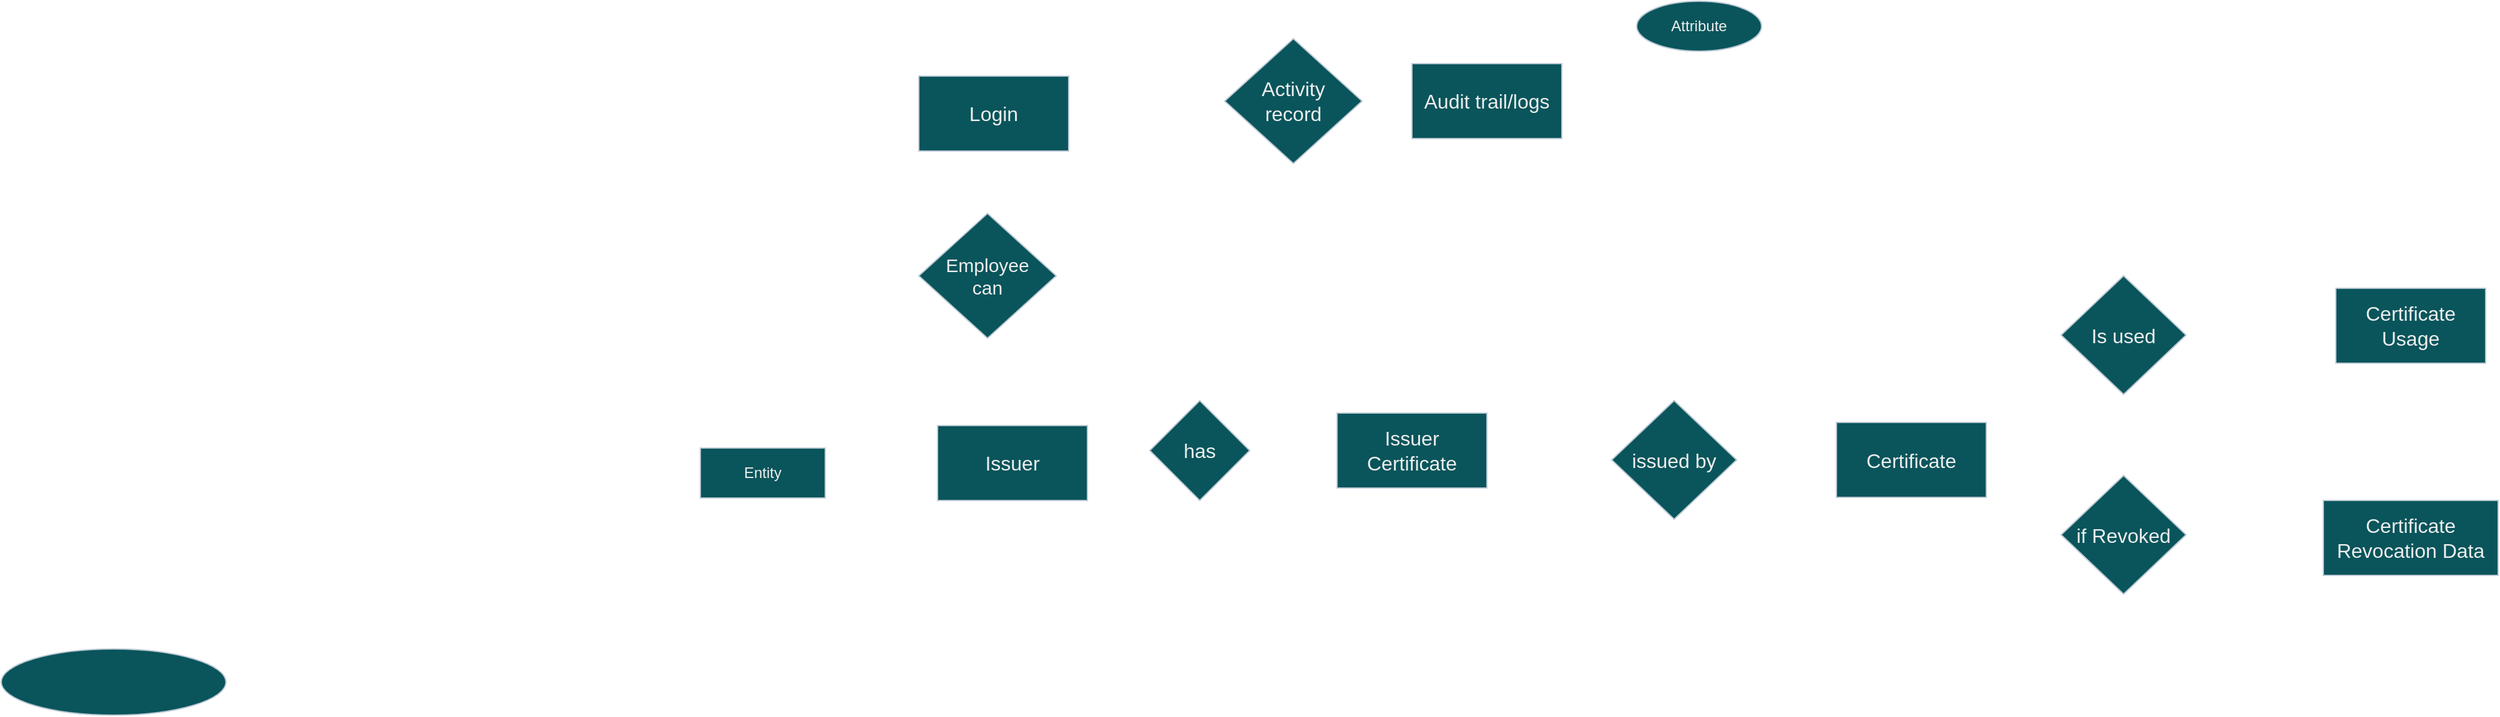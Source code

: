 <mxfile version="22.1.17" type="github">
  <diagram name="Page-1" id="Z4D-REcWQsaUOZwEIkcD">
    <mxGraphModel dx="2520" dy="1575" grid="1" gridSize="10" guides="1" tooltips="1" connect="1" arrows="1" fold="1" page="1" pageScale="1" pageWidth="1100" pageHeight="850" math="0" shadow="0">
      <root>
        <mxCell id="0" />
        <mxCell id="1" parent="0" />
        <mxCell id="WRyrR3sKkJGf3UOGzim1-2" value="&lt;font style=&quot;font-size: 16px;&quot;&gt;Certificate&lt;/font&gt;" style="rounded=0;whiteSpace=wrap;html=1;strokeColor=#BAC8D3;fontColor=#EEEEEE;fillColor=#09555B;fontSize=16;" vertex="1" parent="1">
          <mxGeometry x="1100" y="217.5" width="120" height="60" as="geometry" />
        </mxCell>
        <mxCell id="WRyrR3sKkJGf3UOGzim1-3" value="issued by" style="rhombus;whiteSpace=wrap;html=1;strokeColor=#BAC8D3;fontColor=#EEEEEE;fillColor=#09555B;fontSize=16;direction=south;" vertex="1" parent="1">
          <mxGeometry x="920" y="200" width="100" height="95" as="geometry" />
        </mxCell>
        <mxCell id="WRyrR3sKkJGf3UOGzim1-4" value="&lt;font style=&quot;font-size: 16px;&quot;&gt;Issuer&lt;/font&gt;" style="rounded=0;whiteSpace=wrap;html=1;strokeColor=#BAC8D3;fontColor=#EEEEEE;fillColor=#09555B;" vertex="1" parent="1">
          <mxGeometry x="380" y="220" width="120" height="60" as="geometry" />
        </mxCell>
        <mxCell id="WRyrR3sKkJGf3UOGzim1-5" value="Issuer Certificate" style="rounded=0;whiteSpace=wrap;html=1;strokeColor=#BAC8D3;fontColor=#EEEEEE;fillColor=#09555B;fontSize=16;" vertex="1" parent="1">
          <mxGeometry x="700" y="210" width="120" height="60" as="geometry" />
        </mxCell>
        <mxCell id="WRyrR3sKkJGf3UOGzim1-6" value="&lt;font style=&quot;font-size: 16px;&quot;&gt;has&lt;/font&gt;" style="rhombus;whiteSpace=wrap;html=1;strokeColor=#BAC8D3;fontColor=#EEEEEE;fillColor=#09555B;" vertex="1" parent="1">
          <mxGeometry x="550" y="200" width="80" height="80" as="geometry" />
        </mxCell>
        <mxCell id="WRyrR3sKkJGf3UOGzim1-7" value="&lt;div style=&quot;font-size: 15px;&quot;&gt;&lt;font style=&quot;font-size: 15px;&quot;&gt;Employee&lt;/font&gt;&lt;/div&gt;&lt;div style=&quot;font-size: 15px;&quot;&gt;&lt;font style=&quot;font-size: 15px;&quot;&gt;can&lt;font style=&quot;font-size: 15px;&quot;&gt;&lt;br&gt;&lt;/font&gt;&lt;/font&gt;&lt;/div&gt;" style="rhombus;whiteSpace=wrap;html=1;strokeColor=#BAC8D3;fontColor=#EEEEEE;fillColor=#09555B;" vertex="1" parent="1">
          <mxGeometry x="365" y="50" width="110" height="100" as="geometry" />
        </mxCell>
        <mxCell id="WRyrR3sKkJGf3UOGzim1-8" value="Login" style="rounded=0;whiteSpace=wrap;html=1;strokeColor=#BAC8D3;fontColor=#EEEEEE;fillColor=#09555B;fontSize=16;" vertex="1" parent="1">
          <mxGeometry x="365" y="-60" width="120" height="60" as="geometry" />
        </mxCell>
        <mxCell id="WRyrR3sKkJGf3UOGzim1-9" value="&lt;div style=&quot;font-size: 16px;&quot;&gt;&lt;font style=&quot;font-size: 16px;&quot;&gt;Activity&lt;/font&gt;&lt;/div&gt;&lt;div style=&quot;font-size: 16px;&quot;&gt;&lt;font style=&quot;font-size: 16px;&quot;&gt;record&lt;font style=&quot;font-size: 16px;&quot;&gt;&lt;br&gt;&lt;/font&gt;&lt;/font&gt;&lt;/div&gt;" style="rhombus;whiteSpace=wrap;html=1;strokeColor=#BAC8D3;fontColor=#EEEEEE;fillColor=#09555B;" vertex="1" parent="1">
          <mxGeometry x="610" y="-90" width="110" height="100" as="geometry" />
        </mxCell>
        <mxCell id="WRyrR3sKkJGf3UOGzim1-10" value="&lt;font style=&quot;font-size: 16px;&quot;&gt;Audit trail/logs&lt;/font&gt;" style="rounded=0;whiteSpace=wrap;html=1;strokeColor=#BAC8D3;fontColor=#EEEEEE;fillColor=#09555B;" vertex="1" parent="1">
          <mxGeometry x="760" y="-70" width="120" height="60" as="geometry" />
        </mxCell>
        <mxCell id="WRyrR3sKkJGf3UOGzim1-11" value="" style="ellipse;whiteSpace=wrap;html=1;strokeColor=#BAC8D3;fontColor=#EEEEEE;fillColor=#09555B;" vertex="1" parent="1">
          <mxGeometry x="-370" y="399" width="180" height="53" as="geometry" />
        </mxCell>
        <mxCell id="WRyrR3sKkJGf3UOGzim1-13" value="Is used" style="rhombus;whiteSpace=wrap;html=1;strokeColor=#BAC8D3;fontColor=#EEEEEE;fillColor=#09555B;fontSize=16;direction=south;" vertex="1" parent="1">
          <mxGeometry x="1280" y="100" width="100" height="95" as="geometry" />
        </mxCell>
        <mxCell id="WRyrR3sKkJGf3UOGzim1-14" value="if Revoked" style="rhombus;whiteSpace=wrap;html=1;strokeColor=#BAC8D3;fontColor=#EEEEEE;fillColor=#09555B;fontSize=16;direction=south;" vertex="1" parent="1">
          <mxGeometry x="1280" y="260" width="100" height="95" as="geometry" />
        </mxCell>
        <mxCell id="WRyrR3sKkJGf3UOGzim1-15" value="&lt;font style=&quot;font-size: 16px;&quot;&gt;Certificate&lt;/font&gt; Usage" style="rounded=0;whiteSpace=wrap;html=1;strokeColor=#BAC8D3;fontColor=#EEEEEE;fillColor=#09555B;fontSize=16;" vertex="1" parent="1">
          <mxGeometry x="1500" y="110" width="120" height="60" as="geometry" />
        </mxCell>
        <mxCell id="WRyrR3sKkJGf3UOGzim1-16" value="&lt;font style=&quot;font-size: 16px;&quot;&gt;Certificate&lt;/font&gt; Revocation Data" style="rounded=0;whiteSpace=wrap;html=1;strokeColor=#BAC8D3;fontColor=#EEEEEE;fillColor=#09555B;fontSize=16;" vertex="1" parent="1">
          <mxGeometry x="1490" y="280" width="140" height="60" as="geometry" />
        </mxCell>
        <mxCell id="WRyrR3sKkJGf3UOGzim1-20" value="Attribute" style="ellipse;whiteSpace=wrap;html=1;align=center;strokeColor=#BAC8D3;fontColor=#EEEEEE;fillColor=#09555B;" vertex="1" parent="1">
          <mxGeometry x="940" y="-120" width="100" height="40" as="geometry" />
        </mxCell>
        <mxCell id="WRyrR3sKkJGf3UOGzim1-21" value="Entity" style="whiteSpace=wrap;html=1;align=center;strokeColor=#BAC8D3;fontColor=#EEEEEE;fillColor=#09555B;" vertex="1" parent="1">
          <mxGeometry x="190" y="238" width="100" height="40" as="geometry" />
        </mxCell>
      </root>
    </mxGraphModel>
  </diagram>
</mxfile>
